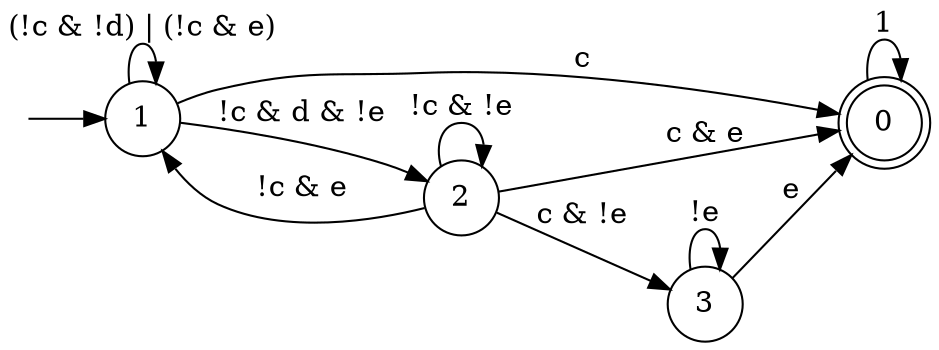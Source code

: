 digraph G {
  rankdir=LR
  node [shape="circle"]
  I [label="", style=invis, width=0]
  I -> 1
  0 [label="0", peripheries=2]
  0 -> 0 [label="1"]
  1 [label="1"]
  1 -> 0 [label="c"]
  1 -> 1 [label="(!c & !d) | (!c & e)"]
  1 -> 2 [label="!c & d & !e"]
  2 [label="2"]
  2 -> 0 [label="c & e"]
  2 -> 1 [label="!c & e"]
  2 -> 2 [label="!c & !e"]
  2 -> 3 [label="c & !e"]
  3 [label="3"]
  3 -> 0 [label="e"]
  3 -> 3 [label="!e"]
}
